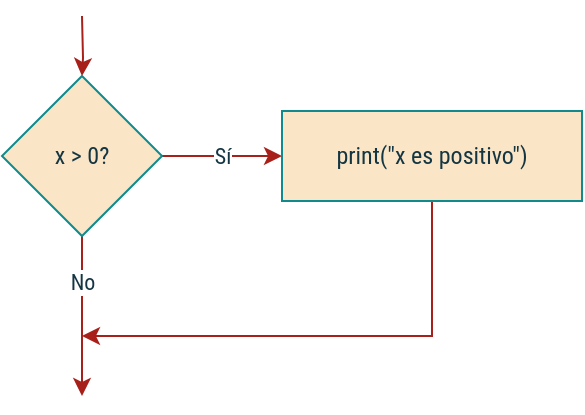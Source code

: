 <mxfile version="16.3.0" type="device"><diagram id="E2bQt84_KvBZb-h_ofLl" name="Page-1"><mxGraphModel dx="483" dy="527" grid="1" gridSize="10" guides="1" tooltips="1" connect="1" arrows="1" fold="1" page="1" pageScale="1" pageWidth="850" pageHeight="1100" background="none" math="0" shadow="0"><root><mxCell id="0"/><mxCell id="1" parent="0"/><mxCell id="beTtEsp2uA6NcHhqyFBB-6" style="edgeStyle=orthogonalEdgeStyle;rounded=0;orthogonalLoop=1;jettySize=auto;html=1;exitX=0.5;exitY=1;exitDx=0;exitDy=0;labelBackgroundColor=#DAD2D8;strokeColor=#A8201A;fontColor=#143642;fontFamily=Roboto Condensed;fontSource=https%3A%2F%2Ffonts.googleapis.com%2Fcss%3Ffamily%3DRoboto%2BCondensed;" parent="1" target="beTtEsp2uA6NcHhqyFBB-3" edge="1"><mxGeometry relative="1" as="geometry"><mxPoint x="280" y="270" as="sourcePoint"/></mxGeometry></mxCell><mxCell id="beTtEsp2uA6NcHhqyFBB-8" value="Sí" style="edgeStyle=orthogonalEdgeStyle;rounded=0;orthogonalLoop=1;jettySize=auto;html=1;labelBackgroundColor=default;strokeColor=#A8201A;fontColor=#143642;fontFamily=Roboto Condensed;fontSource=https%3A%2F%2Ffonts.googleapis.com%2Fcss%3Ffamily%3DRoboto%2BCondensed;spacing=4;" parent="1" source="beTtEsp2uA6NcHhqyFBB-3" target="beTtEsp2uA6NcHhqyFBB-7" edge="1"><mxGeometry relative="1" as="geometry"><Array as="points"><mxPoint x="350" y="340"/><mxPoint x="350" y="340"/></Array></mxGeometry></mxCell><mxCell id="beTtEsp2uA6NcHhqyFBB-11" value="No" style="edgeStyle=orthogonalEdgeStyle;rounded=0;orthogonalLoop=1;jettySize=auto;html=1;labelBackgroundColor=default;strokeColor=#A8201A;fontColor=#143642;fontFamily=Roboto Condensed;fontSource=https%3A%2F%2Ffonts.googleapis.com%2Fcss%3Ffamily%3DRoboto%2BCondensed;spacing=5;" parent="1" source="beTtEsp2uA6NcHhqyFBB-3" edge="1"><mxGeometry x="-0.429" relative="1" as="geometry"><mxPoint x="280" y="460" as="targetPoint"/><mxPoint as="offset"/></mxGeometry></mxCell><mxCell id="beTtEsp2uA6NcHhqyFBB-3" value="x &amp;gt; 0?" style="rhombus;whiteSpace=wrap;html=1;fillColor=#FAE5C7;strokeColor=#0F8B8D;fontColor=#143642;fontFamily=Roboto Condensed;fontSource=https%3A%2F%2Ffonts.googleapis.com%2Fcss%3Ffamily%3DRoboto%2BCondensed;" parent="1" vertex="1"><mxGeometry x="240" y="300" width="80" height="80" as="geometry"/></mxCell><mxCell id="beTtEsp2uA6NcHhqyFBB-9" style="edgeStyle=orthogonalEdgeStyle;rounded=0;orthogonalLoop=1;jettySize=auto;html=1;labelBackgroundColor=#DAD2D8;strokeColor=#A8201A;fontColor=#143642;fontFamily=Roboto Condensed;fontSource=https%3A%2F%2Ffonts.googleapis.com%2Fcss%3Ffamily%3DRoboto%2BCondensed;" parent="1" source="beTtEsp2uA6NcHhqyFBB-7" edge="1"><mxGeometry relative="1" as="geometry"><mxPoint x="500" y="415" as="sourcePoint"/><Array as="points"><mxPoint x="455" y="430"/></Array><mxPoint x="280" y="430" as="targetPoint"/></mxGeometry></mxCell><mxCell id="beTtEsp2uA6NcHhqyFBB-7" value="print(&quot;x es positivo&quot;)" style="rounded=0;whiteSpace=wrap;html=1;fillColor=#FAE5C7;strokeColor=#0F8B8D;fontColor=#143642;fontFamily=Roboto Condensed;fontSource=https%3A%2F%2Ffonts.googleapis.com%2Fcss%3Ffamily%3DRoboto%2BCondensed;" parent="1" vertex="1"><mxGeometry x="380" y="317.5" width="150" height="45" as="geometry"/></mxCell></root></mxGraphModel></diagram></mxfile>